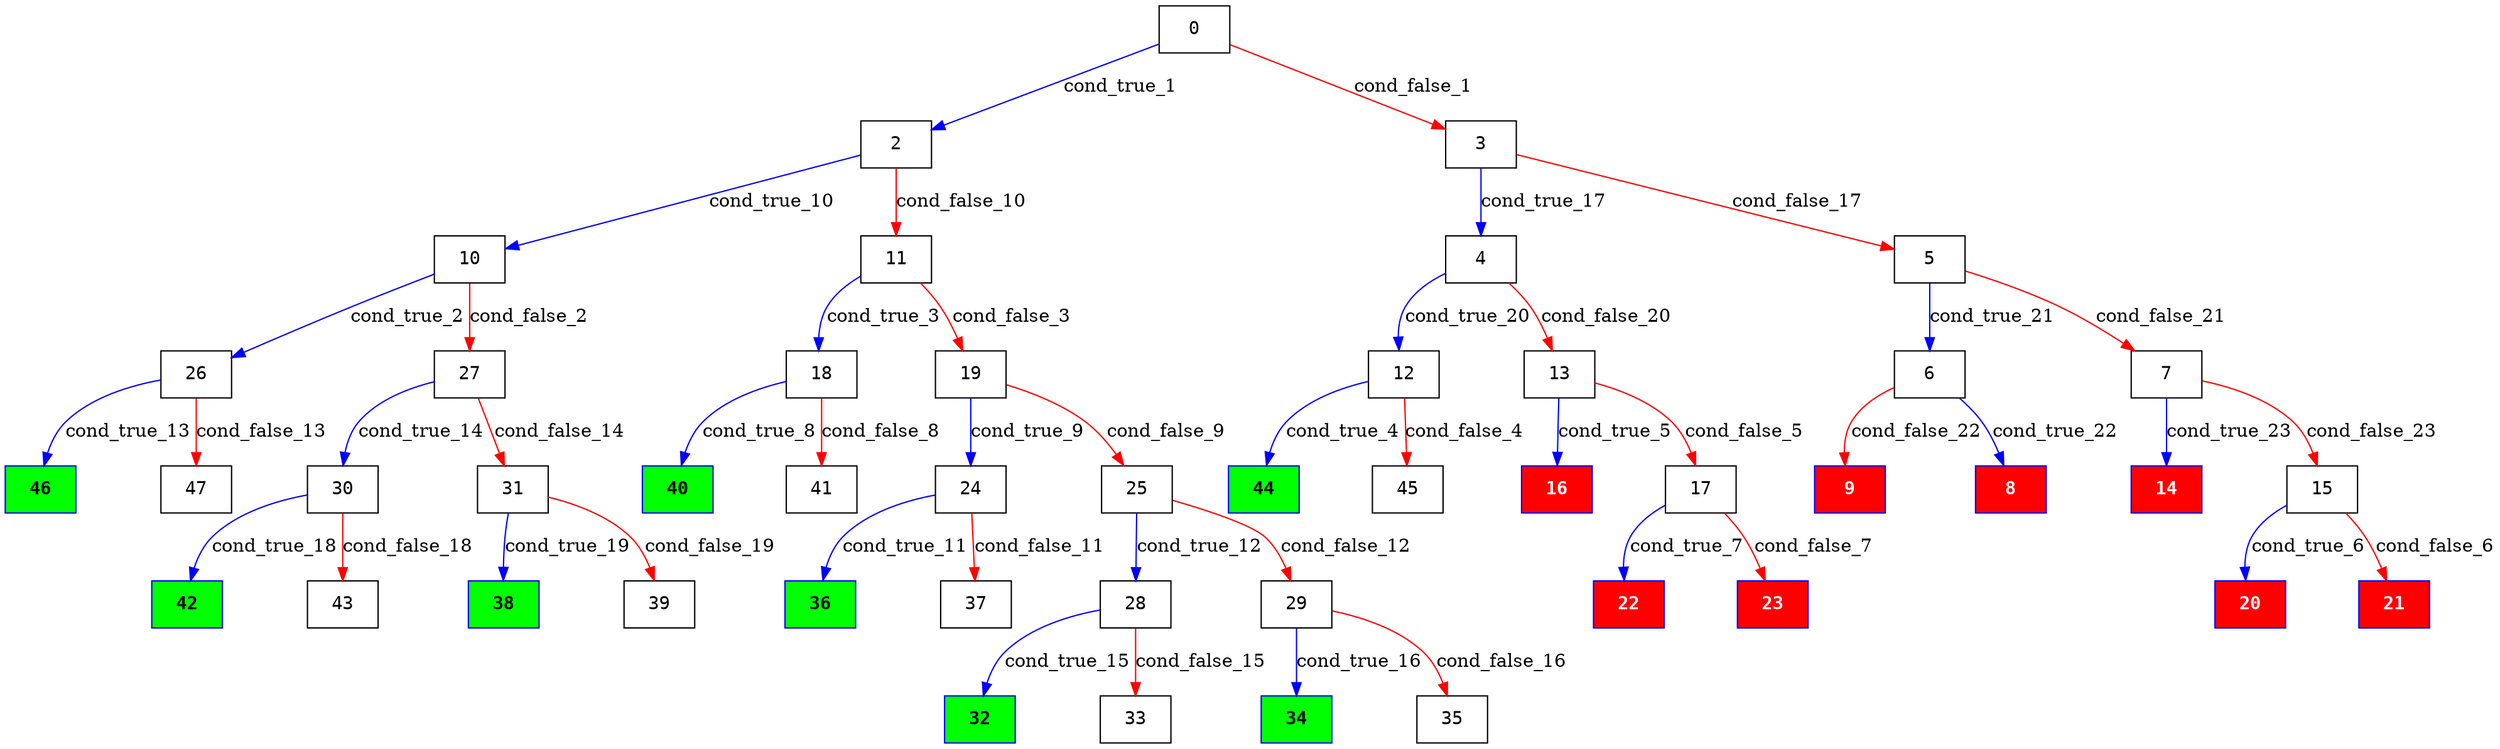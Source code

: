 digraph ExecutionTree {
	node [color=black fontname=Courier height=.5 shape=record]
	46 [color=blue, fillcolor=green, style=filled, fontcolor=black, fontname="Courier-Bold"]
	44 [color=blue, fillcolor=green, style=filled, fontcolor=black, fontname="Courier-Bold"]
	42 [color=blue, fillcolor=green, style=filled, fontcolor=black, fontname="Courier-Bold"]
	40 [color=blue, fillcolor=green, style=filled, fontcolor=black, fontname="Courier-Bold"]
	38 [color=blue, fillcolor=green, style=filled, fontcolor=black, fontname="Courier-Bold"]
	36 [color=blue, fillcolor=green, style=filled, fontcolor=black, fontname="Courier-Bold"]
	34 [color=blue, fillcolor=green, style=filled, fontcolor=black, fontname="Courier-Bold"]
	32 [color=blue, fillcolor=green, style=filled, fontcolor=black, fontname="Courier-Bold"]
	22 [color=blue, fillcolor=red, style=filled, fontcolor=white, fontname="Courier-Bold"]
	20 [color=blue, fillcolor=red, style=filled, fontcolor=white, fontname="Courier-Bold"]
	16 [color=blue, fillcolor=red, style=filled, fontcolor=white, fontname="Courier-Bold"]
	9 [color=blue, fillcolor=red, style=filled, fontcolor=white, fontname="Courier-Bold"]
	14 [color=blue, fillcolor=red, style=filled, fontcolor=white, fontname="Courier-Bold"]
	8 [color=blue, fillcolor=red, style=filled, fontcolor=white, fontname="Courier-Bold"]
	23 [color=blue, fillcolor=red, style=filled, fontcolor=white, fontname="Courier-Bold"]
	21 [color=blue, fillcolor=red, style=filled, fontcolor=white, fontname="Courier-Bold"]
	0 -> 2 [label=cond_true_1 color=blue]
	0 -> 3 [label=cond_false_1 color=red]
	2 -> 10 [label=cond_true_10 color=blue]
	2 -> 11 [label=cond_false_10 color=red]
	3 -> 4 [label=cond_true_17 color=blue]
	3 -> 5 [label=cond_false_17 color=red]
	10 -> 26 [label=cond_true_2 color=blue]
	10 -> 27 [label=cond_false_2 color=red]
	26 -> 46 [label=cond_true_13 color=blue]
	26 -> 47 [label=cond_false_13 color=red]
	27 -> 30 [label=cond_true_14 color=blue]
	27 -> 31 [label=cond_false_14 color=red]
	11 -> 18 [label=cond_true_3 color=blue]
	11 -> 19 [label=cond_false_3 color=red]
	18 -> 40 [label=cond_true_8 color=blue]
	18 -> 41 [label=cond_false_8 color=red]
	19 -> 24 [label=cond_true_9 color=blue]
	19 -> 25 [label=cond_false_9 color=red]
	12 -> 44 [label=cond_true_4 color=blue]
	12 -> 45 [label=cond_false_4 color=red]
	13 -> 16 [label=cond_true_5 color=blue]
	13 -> 17 [label=cond_false_5 color=red]
	17 -> 22 [label=cond_true_7 color=blue]
	17 -> 23 [label=cond_false_7 color=red]
	15 -> 20 [label=cond_true_6 color=blue]
	15 -> 21 [label=cond_false_6 color=red]
	24 -> 36 [label=cond_true_11 color=blue]
	24 -> 37 [label=cond_false_11 color=red]
	25 -> 28 [label=cond_true_12 color=blue]
	25 -> 29 [label=cond_false_12 color=red]
	28 -> 32 [label=cond_true_15 color=blue]
	28 -> 33 [label=cond_false_15 color=red]
	29 -> 34 [label=cond_true_16 color=blue]
	29 -> 35 [label=cond_false_16 color=red]
	30 -> 42 [label=cond_true_18 color=blue]
	30 -> 43 [label=cond_false_18 color=red]
	31 -> 38 [label=cond_true_19 color=blue]
	31 -> 39 [label=cond_false_19 color=red]
	4 -> 12 [label=cond_true_20 color=blue]
	4 -> 13 [label=cond_false_20 color=red]
	5 -> 6 [label=cond_true_21 color=blue]
	5 -> 7 [label=cond_false_21 color=red]
	6 -> 8 [label=cond_true_22 color=blue]
	6 -> 9 [label=cond_false_22 color=red]
	7 -> 14 [label=cond_true_23 color=blue]
	7 -> 15 [label=cond_false_23 color=red]
}
